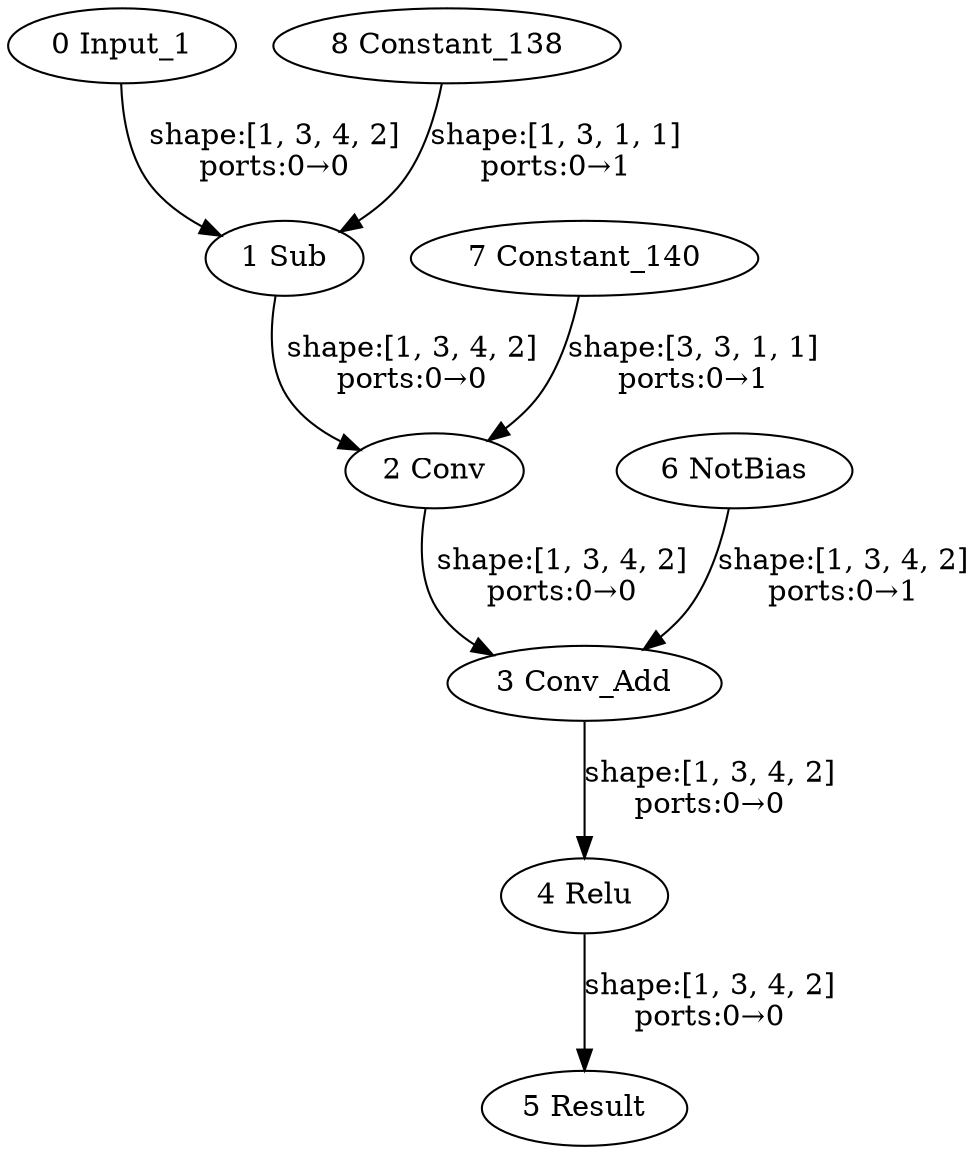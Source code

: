 strict digraph  {
"0 Input_1" [id=0, type=Parameter];
"1 Sub" [id=1, type=Subtract];
"2 Conv" [id=2, type=Convolution];
"3 Conv_Add" [id=3, type=Add];
"4 Relu" [id=4, type=Relu];
"5 Result" [id=5, type=Result];
"6 NotBias" [id=6, type=Constant];
"7 Constant_140" [id=7, type=Constant];
"8 Constant_138" [id=8, type=Constant];
"0 Input_1" -> "1 Sub"  [label="shape:[1, 3, 4, 2]\nports:0→0", style=solid];
"1 Sub" -> "2 Conv"  [label="shape:[1, 3, 4, 2]\nports:0→0", style=solid];
"2 Conv" -> "3 Conv_Add"  [label="shape:[1, 3, 4, 2]\nports:0→0", style=solid];
"3 Conv_Add" -> "4 Relu"  [label="shape:[1, 3, 4, 2]\nports:0→0", style=solid];
"4 Relu" -> "5 Result"  [label="shape:[1, 3, 4, 2]\nports:0→0", style=solid];
"6 NotBias" -> "3 Conv_Add"  [label="shape:[1, 3, 4, 2]\nports:0→1", style=solid];
"7 Constant_140" -> "2 Conv"  [label="shape:[3, 3, 1, 1]\nports:0→1", style=solid];
"8 Constant_138" -> "1 Sub"  [label="shape:[1, 3, 1, 1]\nports:0→1", style=solid];
}
